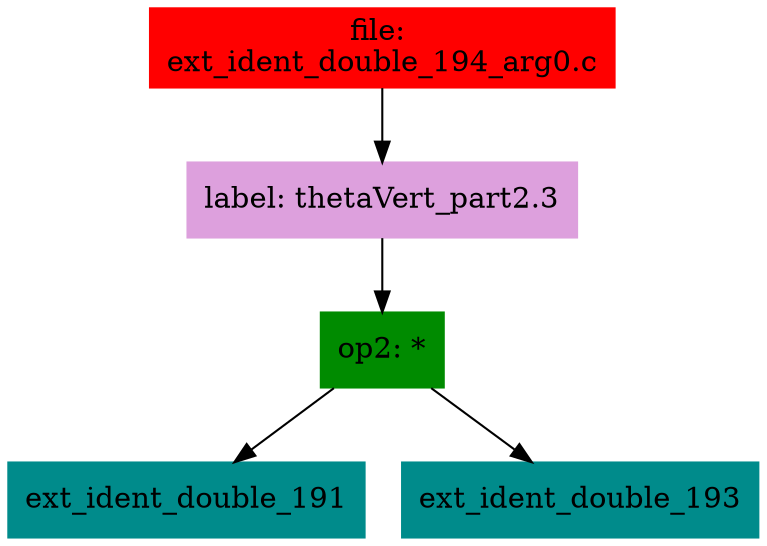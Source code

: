 digraph G {
node [shape=box]

0 [label="file: 
ext_ident_double_194_arg0.c",color=red, style=filled]
1 [label="label: thetaVert_part2.3",color=plum, style=filled]
0 -> 1
2 [label="op2: *",color=green4, style=filled]
1 -> 2
3 [label="ext_ident_double_191",color=cyan4, style=filled]
2 -> 3
22 [label="ext_ident_double_193",color=cyan4, style=filled]
2 -> 22


}

